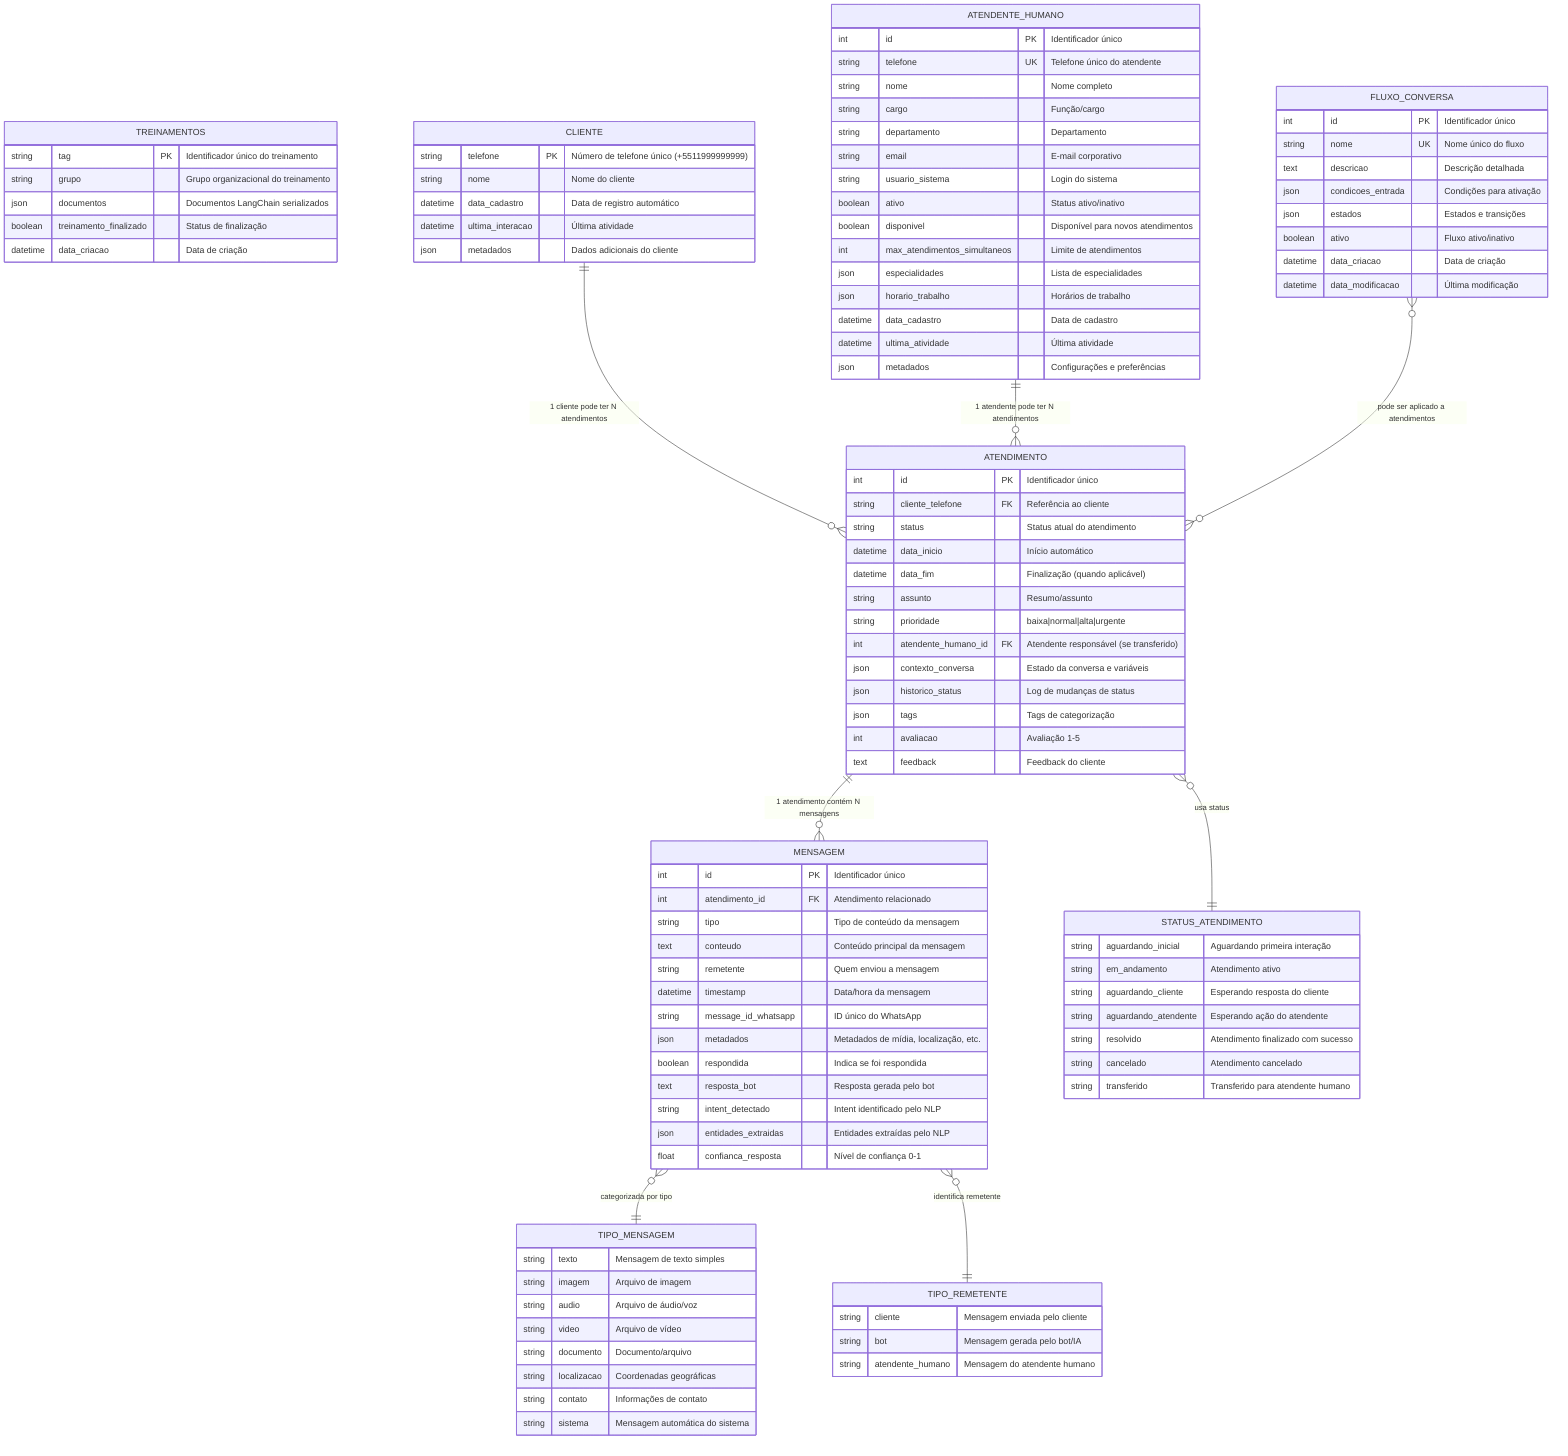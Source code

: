 erDiagram
    %% ==============================
    %% DOMÍNIO DE TREINAMENTO DE IA
    %% ==============================
    TREINAMENTOS {
        string tag PK "Identificador único do treinamento"
        string grupo "Grupo organizacional do treinamento"
        json documentos "Documentos LangChain serializados"
        boolean treinamento_finalizado "Status de finalização"
        datetime data_criacao "Data de criação"
    }

    %% ==============================
    %% DOMÍNIO DE PARTICIPANTES
    %% ==============================
    CLIENTE {
        string telefone PK "Número de telefone único (+5511999999999)"
        string nome "Nome do cliente"
        datetime data_cadastro "Data de registro automático"
        datetime ultima_interacao "Última atividade"
        json metadados "Dados adicionais do cliente"
    }

    ATENDENTE_HUMANO {
        int id PK "Identificador único"
        string telefone UK "Telefone único do atendente"
        string nome "Nome completo"
        string cargo "Função/cargo"
        string departamento "Departamento"
        string email "E-mail corporativo"
        string usuario_sistema "Login do sistema"
        boolean ativo "Status ativo/inativo"
        boolean disponivel "Disponível para novos atendimentos"
        int max_atendimentos_simultaneos "Limite de atendimentos"
        json especialidades "Lista de especialidades"
        json horario_trabalho "Horários de trabalho"
        datetime data_cadastro "Data de cadastro"
        datetime ultima_atividade "Última atividade"
        json metadados "Configurações e preferências"
    }

    %% ==============================
    %% DOMÍNIO DE ATENDIMENTO
    %% ==============================
    ATENDIMENTO {
        int id PK "Identificador único"
        string cliente_telefone FK "Referência ao cliente"
        string status "Status atual do atendimento"
        datetime data_inicio "Início automático"
        datetime data_fim "Finalização (quando aplicável)"
        string assunto "Resumo/assunto"
        string prioridade "baixa|normal|alta|urgente"
        int atendente_humano_id FK "Atendente responsável (se transferido)"
        json contexto_conversa "Estado da conversa e variáveis"
        json historico_status "Log de mudanças de status"
        json tags "Tags de categorização"
        int avaliacao "Avaliação 1-5"
        text feedback "Feedback do cliente"
    }

    MENSAGEM {
        int id PK "Identificador único"
        int atendimento_id FK "Atendimento relacionado"
        string tipo "Tipo de conteúdo da mensagem"
        text conteudo "Conteúdo principal da mensagem"
        string remetente "Quem enviou a mensagem"
        datetime timestamp "Data/hora da mensagem"
        string message_id_whatsapp "ID único do WhatsApp"
        json metadados "Metadados de mídia, localização, etc."
        boolean respondida "Indica se foi respondida"
        text resposta_bot "Resposta gerada pelo bot"
        string intent_detectado "Intent identificado pelo NLP"
        json entidades_extraidas "Entidades extraídas pelo NLP"
        float confianca_resposta "Nível de confiança 0-1"
    }

    %% ==============================
    %% DOMÍNIO DE AUTOMAÇÃO
    %% ==============================
    FLUXO_CONVERSA {
        int id PK "Identificador único"
        string nome UK "Nome único do fluxo"
        text descricao "Descrição detalhada"
        json condicoes_entrada "Condições para ativação"
        json estados "Estados e transições"
        boolean ativo "Fluxo ativo/inativo"
        datetime data_criacao "Data de criação"
        datetime data_modificacao "Última modificação"
    }

    %% ==============================
    %% ENUMS E TIPOS
    %% ==============================
    STATUS_ATENDIMENTO {
        string aguardando_inicial "Aguardando primeira interação"
        string em_andamento "Atendimento ativo"
        string aguardando_cliente "Esperando resposta do cliente"
        string aguardando_atendente "Esperando ação do atendente"
        string resolvido "Atendimento finalizado com sucesso"
        string cancelado "Atendimento cancelado"
        string transferido "Transferido para atendente humano"
    }

    TIPO_MENSAGEM {
        string texto "Mensagem de texto simples"
        string imagem "Arquivo de imagem"
        string audio "Arquivo de áudio/voz"
        string video "Arquivo de vídeo"
        string documento "Documento/arquivo"
        string localizacao "Coordenadas geográficas"
        string contato "Informações de contato"
        string sistema "Mensagem automática do sistema"
    }

    TIPO_REMETENTE {
        string cliente "Mensagem enviada pelo cliente"
        string bot "Mensagem gerada pelo bot/IA"
        string atendente_humano "Mensagem do atendente humano"
    }

    %% ==============================
    %% RELACIONAMENTOS PRINCIPAIS
    %% ==============================
    
    %% Relacionamentos de Cliente
    CLIENTE ||--o{ ATENDIMENTO : "1 cliente pode ter N atendimentos"
    
    %% Relacionamentos de Atendente
    ATENDENTE_HUMANO ||--o{ ATENDIMENTO : "1 atendente pode ter N atendimentos"
    
    %% Relacionamentos de Atendimento
    ATENDIMENTO ||--o{ MENSAGEM : "1 atendimento contém N mensagens"
    
    %% Relacionamentos com Enums
    ATENDIMENTO }o--|| STATUS_ATENDIMENTO : "usa status"
    MENSAGEM }o--|| TIPO_MENSAGEM : "categorizada por tipo"
    MENSAGEM }o--|| TIPO_REMETENTE : "identifica remetente"
    
    %% Relacionamentos de Fluxo (opcional/futuro)
    FLUXO_CONVERSA }o--o{ ATENDIMENTO : "pode ser aplicado a atendimentos"